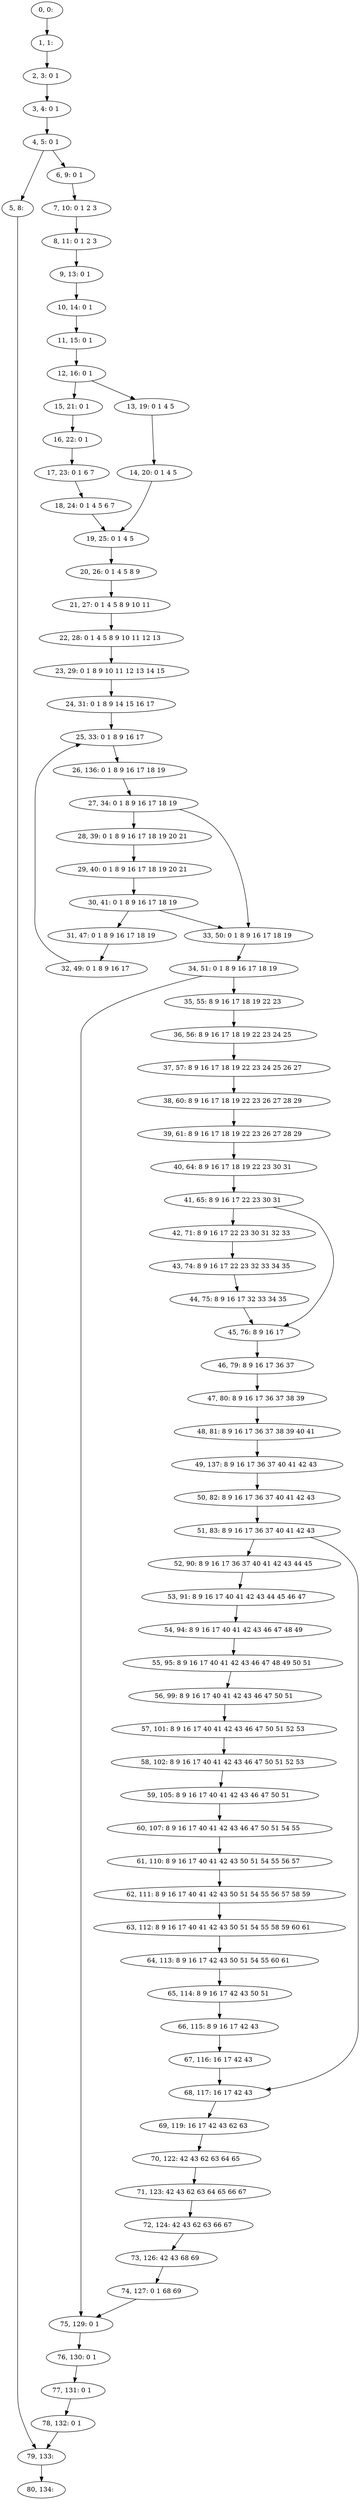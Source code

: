 digraph G {
0[label="0, 0: "];
1[label="1, 1: "];
2[label="2, 3: 0 1 "];
3[label="3, 4: 0 1 "];
4[label="4, 5: 0 1 "];
5[label="5, 8: "];
6[label="6, 9: 0 1 "];
7[label="7, 10: 0 1 2 3 "];
8[label="8, 11: 0 1 2 3 "];
9[label="9, 13: 0 1 "];
10[label="10, 14: 0 1 "];
11[label="11, 15: 0 1 "];
12[label="12, 16: 0 1 "];
13[label="13, 19: 0 1 4 5 "];
14[label="14, 20: 0 1 4 5 "];
15[label="15, 21: 0 1 "];
16[label="16, 22: 0 1 "];
17[label="17, 23: 0 1 6 7 "];
18[label="18, 24: 0 1 4 5 6 7 "];
19[label="19, 25: 0 1 4 5 "];
20[label="20, 26: 0 1 4 5 8 9 "];
21[label="21, 27: 0 1 4 5 8 9 10 11 "];
22[label="22, 28: 0 1 4 5 8 9 10 11 12 13 "];
23[label="23, 29: 0 1 8 9 10 11 12 13 14 15 "];
24[label="24, 31: 0 1 8 9 14 15 16 17 "];
25[label="25, 33: 0 1 8 9 16 17 "];
26[label="26, 136: 0 1 8 9 16 17 18 19 "];
27[label="27, 34: 0 1 8 9 16 17 18 19 "];
28[label="28, 39: 0 1 8 9 16 17 18 19 20 21 "];
29[label="29, 40: 0 1 8 9 16 17 18 19 20 21 "];
30[label="30, 41: 0 1 8 9 16 17 18 19 "];
31[label="31, 47: 0 1 8 9 16 17 18 19 "];
32[label="32, 49: 0 1 8 9 16 17 "];
33[label="33, 50: 0 1 8 9 16 17 18 19 "];
34[label="34, 51: 0 1 8 9 16 17 18 19 "];
35[label="35, 55: 8 9 16 17 18 19 22 23 "];
36[label="36, 56: 8 9 16 17 18 19 22 23 24 25 "];
37[label="37, 57: 8 9 16 17 18 19 22 23 24 25 26 27 "];
38[label="38, 60: 8 9 16 17 18 19 22 23 26 27 28 29 "];
39[label="39, 61: 8 9 16 17 18 19 22 23 26 27 28 29 "];
40[label="40, 64: 8 9 16 17 18 19 22 23 30 31 "];
41[label="41, 65: 8 9 16 17 22 23 30 31 "];
42[label="42, 71: 8 9 16 17 22 23 30 31 32 33 "];
43[label="43, 74: 8 9 16 17 22 23 32 33 34 35 "];
44[label="44, 75: 8 9 16 17 32 33 34 35 "];
45[label="45, 76: 8 9 16 17 "];
46[label="46, 79: 8 9 16 17 36 37 "];
47[label="47, 80: 8 9 16 17 36 37 38 39 "];
48[label="48, 81: 8 9 16 17 36 37 38 39 40 41 "];
49[label="49, 137: 8 9 16 17 36 37 40 41 42 43 "];
50[label="50, 82: 8 9 16 17 36 37 40 41 42 43 "];
51[label="51, 83: 8 9 16 17 36 37 40 41 42 43 "];
52[label="52, 90: 8 9 16 17 36 37 40 41 42 43 44 45 "];
53[label="53, 91: 8 9 16 17 40 41 42 43 44 45 46 47 "];
54[label="54, 94: 8 9 16 17 40 41 42 43 46 47 48 49 "];
55[label="55, 95: 8 9 16 17 40 41 42 43 46 47 48 49 50 51 "];
56[label="56, 99: 8 9 16 17 40 41 42 43 46 47 50 51 "];
57[label="57, 101: 8 9 16 17 40 41 42 43 46 47 50 51 52 53 "];
58[label="58, 102: 8 9 16 17 40 41 42 43 46 47 50 51 52 53 "];
59[label="59, 105: 8 9 16 17 40 41 42 43 46 47 50 51 "];
60[label="60, 107: 8 9 16 17 40 41 42 43 46 47 50 51 54 55 "];
61[label="61, 110: 8 9 16 17 40 41 42 43 50 51 54 55 56 57 "];
62[label="62, 111: 8 9 16 17 40 41 42 43 50 51 54 55 56 57 58 59 "];
63[label="63, 112: 8 9 16 17 40 41 42 43 50 51 54 55 58 59 60 61 "];
64[label="64, 113: 8 9 16 17 42 43 50 51 54 55 60 61 "];
65[label="65, 114: 8 9 16 17 42 43 50 51 "];
66[label="66, 115: 8 9 16 17 42 43 "];
67[label="67, 116: 16 17 42 43 "];
68[label="68, 117: 16 17 42 43 "];
69[label="69, 119: 16 17 42 43 62 63 "];
70[label="70, 122: 42 43 62 63 64 65 "];
71[label="71, 123: 42 43 62 63 64 65 66 67 "];
72[label="72, 124: 42 43 62 63 66 67 "];
73[label="73, 126: 42 43 68 69 "];
74[label="74, 127: 0 1 68 69 "];
75[label="75, 129: 0 1 "];
76[label="76, 130: 0 1 "];
77[label="77, 131: 0 1 "];
78[label="78, 132: 0 1 "];
79[label="79, 133: "];
80[label="80, 134: "];
0->1 ;
1->2 ;
2->3 ;
3->4 ;
4->5 ;
4->6 ;
5->79 ;
6->7 ;
7->8 ;
8->9 ;
9->10 ;
10->11 ;
11->12 ;
12->13 ;
12->15 ;
13->14 ;
14->19 ;
15->16 ;
16->17 ;
17->18 ;
18->19 ;
19->20 ;
20->21 ;
21->22 ;
22->23 ;
23->24 ;
24->25 ;
25->26 ;
26->27 ;
27->28 ;
27->33 ;
28->29 ;
29->30 ;
30->31 ;
30->33 ;
31->32 ;
32->25 ;
33->34 ;
34->35 ;
34->75 ;
35->36 ;
36->37 ;
37->38 ;
38->39 ;
39->40 ;
40->41 ;
41->42 ;
41->45 ;
42->43 ;
43->44 ;
44->45 ;
45->46 ;
46->47 ;
47->48 ;
48->49 ;
49->50 ;
50->51 ;
51->52 ;
51->68 ;
52->53 ;
53->54 ;
54->55 ;
55->56 ;
56->57 ;
57->58 ;
58->59 ;
59->60 ;
60->61 ;
61->62 ;
62->63 ;
63->64 ;
64->65 ;
65->66 ;
66->67 ;
67->68 ;
68->69 ;
69->70 ;
70->71 ;
71->72 ;
72->73 ;
73->74 ;
74->75 ;
75->76 ;
76->77 ;
77->78 ;
78->79 ;
79->80 ;
}
